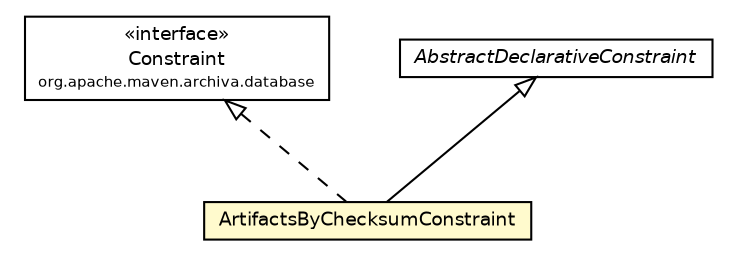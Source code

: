 #!/usr/local/bin/dot
#
# Class diagram 
# Generated by UmlGraph version 4.6 (http://www.spinellis.gr/sw/umlgraph)
#

digraph G {
	edge [fontname="Helvetica",fontsize=10,labelfontname="Helvetica",labelfontsize=10];
	node [fontname="Helvetica",fontsize=10,shape=plaintext];
	// org.apache.maven.archiva.database.Constraint
	c96873 [label=<<table border="0" cellborder="1" cellspacing="0" cellpadding="2" port="p" href="../Constraint.html">
		<tr><td><table border="0" cellspacing="0" cellpadding="1">
			<tr><td> &laquo;interface&raquo; </td></tr>
			<tr><td> Constraint </td></tr>
			<tr><td><font point-size="7.0"> org.apache.maven.archiva.database </font></td></tr>
		</table></td></tr>
		</table>>, fontname="Helvetica", fontcolor="black", fontsize=9.0];
	// org.apache.maven.archiva.database.constraints.ArtifactsByChecksumConstraint
	c96904 [label=<<table border="0" cellborder="1" cellspacing="0" cellpadding="2" port="p" bgcolor="lemonChiffon" href="./ArtifactsByChecksumConstraint.html">
		<tr><td><table border="0" cellspacing="0" cellpadding="1">
			<tr><td> ArtifactsByChecksumConstraint </td></tr>
		</table></td></tr>
		</table>>, fontname="Helvetica", fontcolor="black", fontsize=9.0];
	// org.apache.maven.archiva.database.constraints.AbstractDeclarativeConstraint
	c96908 [label=<<table border="0" cellborder="1" cellspacing="0" cellpadding="2" port="p" href="./AbstractDeclarativeConstraint.html">
		<tr><td><table border="0" cellspacing="0" cellpadding="1">
			<tr><td><font face="Helvetica-Oblique"> AbstractDeclarativeConstraint </font></td></tr>
		</table></td></tr>
		</table>>, fontname="Helvetica", fontcolor="black", fontsize=9.0];
	//org.apache.maven.archiva.database.constraints.ArtifactsByChecksumConstraint extends org.apache.maven.archiva.database.constraints.AbstractDeclarativeConstraint
	c96908:p -> c96904:p [dir=back,arrowtail=empty];
	//org.apache.maven.archiva.database.constraints.ArtifactsByChecksumConstraint implements org.apache.maven.archiva.database.Constraint
	c96873:p -> c96904:p [dir=back,arrowtail=empty,style=dashed];
}

